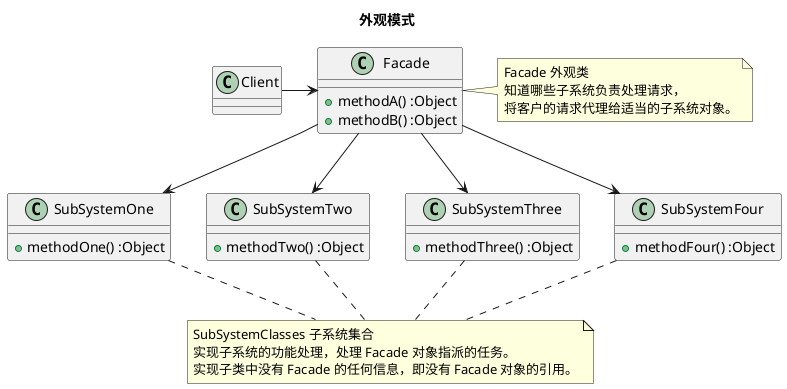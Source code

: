 @startuml

title <b>外观模式</b>

class Client {
}

class Facade {
  + methodA() :Object
  + methodB() :Object
}
note right: Facade 外观类\n知道哪些子系统负责处理请求，\n将客户的请求代理给适当的子系统对象。

class SubSystemOne {
  + methodOne() :Object
}

class SubSystemTwo {
  + methodTwo() :Object
}

class SubSystemThree {
  + methodThree() :Object
}

class SubSystemFour {
  + methodFour() :Object
}

note "SubSystemClasses 子系统集合\n实现子系统的功能处理，处理 Facade 对象指派的任务。\n实现子类中没有 Facade 的任何信息，即没有 Facade 对象的引用。" as ssn
SubSystemOne .. ssn
SubSystemTwo .. ssn
SubSystemThree .. ssn
SubSystemFour .. ssn

Client -right-> Facade
Facade --> SubSystemOne
Facade --> SubSystemTwo
Facade --> SubSystemThree
Facade --> SubSystemFour

@enduml
